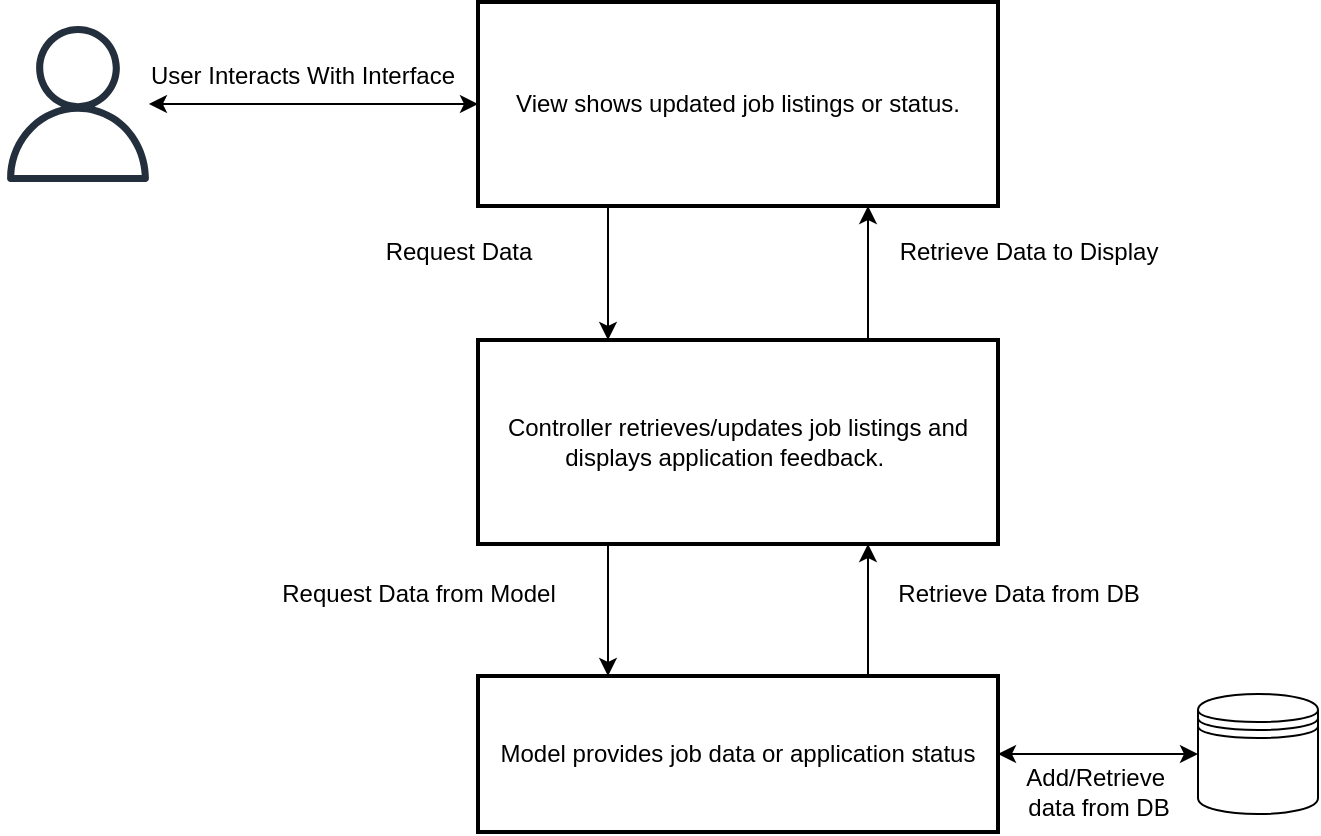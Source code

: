 <mxfile version="26.0.6">
  <diagram name="Page-1" id="UCwXFM2GhY4PhaBf48l-">
    <mxGraphModel dx="1588" dy="840" grid="1" gridSize="10" guides="1" tooltips="1" connect="1" arrows="1" fold="1" page="1" pageScale="1" pageWidth="850" pageHeight="1100" math="0" shadow="0">
      <root>
        <mxCell id="0" />
        <mxCell id="1" parent="0" />
        <mxCell id="s-lG2dINcryOP1rzXfWL-74" style="edgeStyle=orthogonalEdgeStyle;rounded=0;orthogonalLoop=1;jettySize=auto;html=1;exitX=0.25;exitY=1;exitDx=0;exitDy=0;entryX=0.25;entryY=0;entryDx=0;entryDy=0;" edge="1" parent="1" source="s-lG2dINcryOP1rzXfWL-54" target="s-lG2dINcryOP1rzXfWL-55">
          <mxGeometry relative="1" as="geometry" />
        </mxCell>
        <mxCell id="s-lG2dINcryOP1rzXfWL-54" value="View shows updated job listings or status." style="whiteSpace=wrap;strokeWidth=2;" vertex="1" parent="1">
          <mxGeometry x="309" y="370" width="260" height="102" as="geometry" />
        </mxCell>
        <mxCell id="s-lG2dINcryOP1rzXfWL-75" style="edgeStyle=orthogonalEdgeStyle;rounded=0;orthogonalLoop=1;jettySize=auto;html=1;exitX=0.25;exitY=1;exitDx=0;exitDy=0;entryX=0.25;entryY=0;entryDx=0;entryDy=0;" edge="1" parent="1" source="s-lG2dINcryOP1rzXfWL-55" target="s-lG2dINcryOP1rzXfWL-56">
          <mxGeometry relative="1" as="geometry" />
        </mxCell>
        <mxCell id="s-lG2dINcryOP1rzXfWL-76" style="edgeStyle=orthogonalEdgeStyle;rounded=0;orthogonalLoop=1;jettySize=auto;html=1;exitX=0.75;exitY=0;exitDx=0;exitDy=0;entryX=0.75;entryY=1;entryDx=0;entryDy=0;" edge="1" parent="1" source="s-lG2dINcryOP1rzXfWL-55" target="s-lG2dINcryOP1rzXfWL-54">
          <mxGeometry relative="1" as="geometry" />
        </mxCell>
        <mxCell id="s-lG2dINcryOP1rzXfWL-55" value="Controller retrieves/updates job listings and displays application feedback.    " style="whiteSpace=wrap;strokeWidth=2;" vertex="1" parent="1">
          <mxGeometry x="309" y="539" width="260" height="102" as="geometry" />
        </mxCell>
        <mxCell id="s-lG2dINcryOP1rzXfWL-77" style="edgeStyle=orthogonalEdgeStyle;rounded=0;orthogonalLoop=1;jettySize=auto;html=1;exitX=0.75;exitY=0;exitDx=0;exitDy=0;entryX=0.75;entryY=1;entryDx=0;entryDy=0;" edge="1" parent="1" source="s-lG2dINcryOP1rzXfWL-56" target="s-lG2dINcryOP1rzXfWL-55">
          <mxGeometry relative="1" as="geometry" />
        </mxCell>
        <mxCell id="s-lG2dINcryOP1rzXfWL-78" style="edgeStyle=orthogonalEdgeStyle;rounded=0;orthogonalLoop=1;jettySize=auto;html=1;exitX=1;exitY=0.5;exitDx=0;exitDy=0;entryX=0;entryY=0.5;entryDx=0;entryDy=0;startArrow=classic;startFill=1;" edge="1" parent="1" source="s-lG2dINcryOP1rzXfWL-56" target="s-lG2dINcryOP1rzXfWL-69">
          <mxGeometry relative="1" as="geometry" />
        </mxCell>
        <mxCell id="s-lG2dINcryOP1rzXfWL-56" value="Model provides job data or application status" style="whiteSpace=wrap;strokeWidth=2;" vertex="1" parent="1">
          <mxGeometry x="309" y="707" width="260" height="78" as="geometry" />
        </mxCell>
        <mxCell id="s-lG2dINcryOP1rzXfWL-69" value="" style="shape=datastore;whiteSpace=wrap;html=1;" vertex="1" parent="1">
          <mxGeometry x="669" y="716" width="60" height="60" as="geometry" />
        </mxCell>
        <mxCell id="s-lG2dINcryOP1rzXfWL-73" value="" style="edgeStyle=orthogonalEdgeStyle;rounded=0;orthogonalLoop=1;jettySize=auto;html=1;startArrow=classic;startFill=1;" edge="1" parent="1" source="s-lG2dINcryOP1rzXfWL-72" target="s-lG2dINcryOP1rzXfWL-54">
          <mxGeometry relative="1" as="geometry" />
        </mxCell>
        <mxCell id="s-lG2dINcryOP1rzXfWL-72" value="" style="sketch=0;outlineConnect=0;fontColor=#232F3E;gradientColor=none;fillColor=#232F3D;strokeColor=none;dashed=0;verticalLabelPosition=bottom;verticalAlign=top;align=center;html=1;fontSize=12;fontStyle=0;aspect=fixed;pointerEvents=1;shape=mxgraph.aws4.user;" vertex="1" parent="1">
          <mxGeometry x="70" y="382" width="78" height="78" as="geometry" />
        </mxCell>
        <mxCell id="s-lG2dINcryOP1rzXfWL-79" value="User Interacts With Interface" style="text;html=1;align=center;verticalAlign=middle;resizable=0;points=[];autosize=1;strokeColor=none;fillColor=none;" vertex="1" parent="1">
          <mxGeometry x="131" y="392" width="180" height="30" as="geometry" />
        </mxCell>
        <mxCell id="s-lG2dINcryOP1rzXfWL-80" value="Request Data" style="text;html=1;align=center;verticalAlign=middle;resizable=0;points=[];autosize=1;strokeColor=none;fillColor=none;" vertex="1" parent="1">
          <mxGeometry x="249" y="480" width="100" height="30" as="geometry" />
        </mxCell>
        <mxCell id="s-lG2dINcryOP1rzXfWL-81" value="Retrieve Data to Display" style="text;html=1;align=center;verticalAlign=middle;resizable=0;points=[];autosize=1;strokeColor=none;fillColor=none;" vertex="1" parent="1">
          <mxGeometry x="509" y="480" width="150" height="30" as="geometry" />
        </mxCell>
        <mxCell id="s-lG2dINcryOP1rzXfWL-82" value="Request Data from Model" style="text;html=1;align=center;verticalAlign=middle;resizable=0;points=[];autosize=1;strokeColor=none;fillColor=none;" vertex="1" parent="1">
          <mxGeometry x="199" y="651" width="160" height="30" as="geometry" />
        </mxCell>
        <mxCell id="s-lG2dINcryOP1rzXfWL-83" value="Retrieve Data from DB" style="text;html=1;align=center;verticalAlign=middle;resizable=0;points=[];autosize=1;strokeColor=none;fillColor=none;" vertex="1" parent="1">
          <mxGeometry x="509" y="651" width="140" height="30" as="geometry" />
        </mxCell>
        <mxCell id="s-lG2dINcryOP1rzXfWL-84" value="Add/Retrieve&amp;nbsp;&lt;div&gt;data from DB&lt;/div&gt;" style="text;html=1;align=center;verticalAlign=middle;resizable=0;points=[];autosize=1;strokeColor=none;fillColor=none;" vertex="1" parent="1">
          <mxGeometry x="569" y="745" width="100" height="40" as="geometry" />
        </mxCell>
      </root>
    </mxGraphModel>
  </diagram>
</mxfile>

